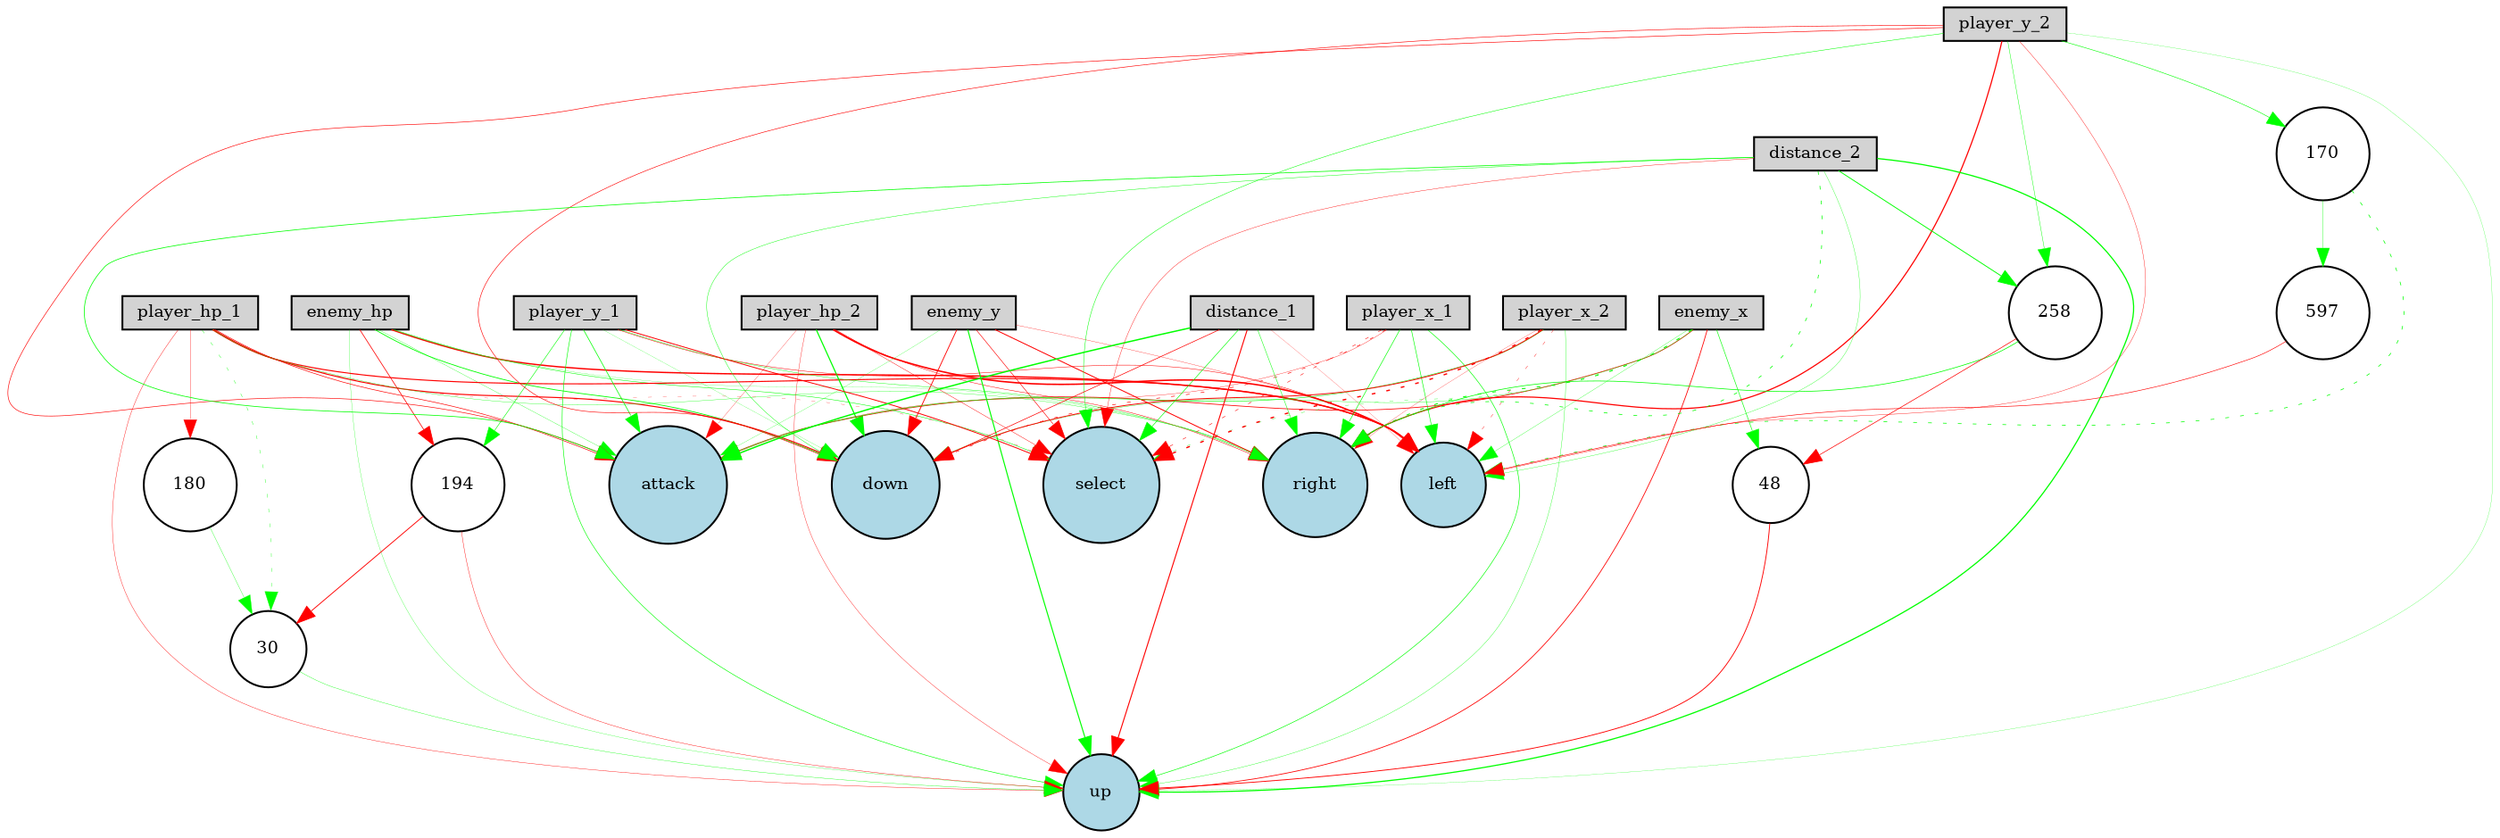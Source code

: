 digraph {
	node [fontsize=9 height=0.2 shape=circle width=0.2]
	enemy_hp [fillcolor=lightgray shape=box style=filled]
	player_hp_1 [fillcolor=lightgray shape=box style=filled]
	player_hp_2 [fillcolor=lightgray shape=box style=filled]
	enemy_x [fillcolor=lightgray shape=box style=filled]
	enemy_y [fillcolor=lightgray shape=box style=filled]
	player_x_1 [fillcolor=lightgray shape=box style=filled]
	player_y_1 [fillcolor=lightgray shape=box style=filled]
	player_x_2 [fillcolor=lightgray shape=box style=filled]
	player_y_2 [fillcolor=lightgray shape=box style=filled]
	distance_1 [fillcolor=lightgray shape=box style=filled]
	distance_2 [fillcolor=lightgray shape=box style=filled]
	attack [fillcolor=lightblue style=filled]
	up [fillcolor=lightblue style=filled]
	down [fillcolor=lightblue style=filled]
	left [fillcolor=lightblue style=filled]
	right [fillcolor=lightblue style=filled]
	select [fillcolor=lightblue style=filled]
	194 [fillcolor=white style=filled]
	258 [fillcolor=white style=filled]
	170 [fillcolor=white style=filled]
	48 [fillcolor=white style=filled]
	180 [fillcolor=white style=filled]
	597 [fillcolor=white style=filled]
	30 [fillcolor=white style=filled]
	enemy_x -> select [color=green penwidth=0.16272774216005803 style=dotted]
	enemy_hp -> down [color=green penwidth=0.41790743998199065 style=solid]
	distance_1 -> down [color=red penwidth=0.3371830620421148 style=solid]
	enemy_hp -> attack [color=green penwidth=0.14728389552819515 style=solid]
	player_y_1 -> right [color=green penwidth=0.20629115047918029 style=solid]
	distance_2 -> up [color=green penwidth=0.6332537651131044 style=solid]
	enemy_hp -> 194 [color=red penwidth=0.3744884492476276 style=solid]
	player_x_1 -> left [color=green penwidth=0.30489195578844264 style=solid]
	player_hp_1 -> right [color=green penwidth=0.16391993883963912 style=solid]
	player_y_2 -> down [color=red penwidth=0.2987164150093018 style=solid]
	48 -> up [color=red penwidth=0.44499902700864025 style=solid]
	enemy_x -> down [color=green penwidth=0.17284192502655665 style=solid]
	player_y_1 -> attack [color=green penwidth=0.3547446984181428 style=solid]
	distance_2 -> select [color=red penwidth=0.1954197916596268 style=solid]
	player_hp_1 -> select [color=red penwidth=0.12361413803686042 style=dotted]
	player_hp_2 -> left [color=red penwidth=0.7858758727158112 style=solid]
	player_x_2 -> up [color=green penwidth=0.170850043257556 style=solid]
	player_x_1 -> down [color=red penwidth=0.3239498742090874 style=dotted]
	player_hp_1 -> attack [color=red penwidth=0.3231037213921166 style=solid]
	distance_1 -> left [color=red penwidth=0.10297622110152649 style=solid]
	258 -> 48 [color=red penwidth=0.3440713879718882 style=solid]
	player_hp_1 -> up [color=red penwidth=0.19653893997273442 style=solid]
	enemy_y -> up [color=green penwidth=0.5720026271908066 style=solid]
	player_y_2 -> 170 [color=green penwidth=0.2842372814229579 style=solid]
	distance_2 -> attack [color=green penwidth=0.37141177978078577 style=solid]
	player_x_1 -> attack [color=red penwidth=0.16976967610887816 style=solid]
	player_y_2 -> 258 [color=green penwidth=0.21692667396204768 style=solid]
	enemy_x -> left [color=green penwidth=0.14733918380229588 style=solid]
	597 -> left [color=red penwidth=0.3022189678195921 style=solid]
	distance_1 -> right [color=green penwidth=0.2454462572951864 style=solid]
	distance_2 -> right [color=green penwidth=0.3646150935986945 style=dotted]
	player_hp_2 -> down [color=green penwidth=0.6071123216840029 style=solid]
	player_x_1 -> right [color=green penwidth=0.318947650505743 style=solid]
	player_y_2 -> up [color=green penwidth=0.11526987875136208 style=solid]
	enemy_y -> right [color=red penwidth=0.4873906233718557 style=solid]
	player_y_1 -> left [color=red penwidth=0.24599783885620513 style=solid]
	170 -> left [color=green penwidth=0.3553178181412209 style=dotted]
	distance_1 -> attack [color=green penwidth=0.7301388772630842 style=solid]
	player_x_2 -> down [color=red penwidth=0.4676031079872376 style=solid]
	enemy_y -> attack [color=green penwidth=0.11982010611162022 style=solid]
	enemy_y -> down [color=red penwidth=0.4317152356036874 style=solid]
	30 -> up [color=green penwidth=0.17583642161428178 style=solid]
	player_y_2 -> select [color=green penwidth=0.2488130096131886 style=solid]
	player_x_1 -> up [color=green penwidth=0.3155789137404945 style=solid]
	enemy_x -> 48 [color=green penwidth=0.30363719395190514 style=solid]
	player_x_2 -> select [color=red penwidth=0.6967992118078541 style=dotted]
	player_hp_2 -> select [color=red penwidth=0.21247566169651091 style=solid]
	player_hp_1 -> down [color=red penwidth=0.5683013915020124 style=solid]
	enemy_y -> select [color=red penwidth=0.2987912268920808 style=solid]
	enemy_hp -> up [color=green penwidth=0.13571393917420427 style=solid]
	distance_1 -> select [color=green penwidth=0.3083467607684914 style=solid]
	180 -> 30 [color=green penwidth=0.1643538334221169 style=solid]
	player_y_1 -> 194 [color=green penwidth=0.28511773754871345 style=solid]
	player_hp_2 -> up [color=red penwidth=0.181389958188947 style=solid]
	player_x_1 -> select [color=red penwidth=0.2630378959197993 style=dotted]
	player_y_2 -> attack [color=red penwidth=0.31320482580490405 style=solid]
	194 -> up [color=red penwidth=0.2022169761924272 style=solid]
	enemy_x -> attack [color=red penwidth=0.38984633632583265 style=solid]
	player_y_1 -> down [color=green penwidth=0.10049019852549329 style=solid]
	distance_2 -> 258 [color=green penwidth=0.4541735543193016 style=solid]
	distance_1 -> up [color=red penwidth=0.542468077180086 style=solid]
	distance_2 -> left [color=green penwidth=0.1607078003097001 style=solid]
	enemy_y -> left [color=red penwidth=0.1471164338942819 style=solid]
	player_y_2 -> right [color=red penwidth=0.6139733405463593 style=solid]
	enemy_hp -> select [color=green penwidth=0.25341107247432937 style=solid]
	enemy_x -> right [color=green penwidth=0.49477601080193667 style=dotted]
	player_hp_1 -> 180 [color=red penwidth=0.1750844610894503 style=solid]
	player_hp_1 -> left [color=red penwidth=0.5640190486882372 style=solid]
	player_y_1 -> select [color=red penwidth=0.4740563416882504 style=solid]
	player_hp_1 -> 30 [color=green penwidth=0.18494178716614992 style=dotted]
	194 -> 30 [color=red penwidth=0.44631811096954876 style=solid]
	distance_2 -> down [color=green penwidth=0.21644263492299792 style=solid]
	player_x_2 -> left [color=red penwidth=0.185938189826147 style=dotted]
	player_hp_2 -> attack [color=red penwidth=0.13033211017347796 style=solid]
	player_x_2 -> right [color=red penwidth=0.12263196990175824 style=solid]
	player_y_2 -> left [color=red penwidth=0.1903657330881528 style=solid]
	170 -> 597 [color=green penwidth=0.18470046409791774 style=solid]
	enemy_x -> up [color=red penwidth=0.4040545110069367 style=solid]
	player_y_1 -> up [color=green penwidth=0.3041419178027498 style=solid]
	enemy_hp -> right [color=green penwidth=0.10129120156674129 style=solid]
	player_hp_2 -> right [color=red penwidth=0.236788908653327 style=solid]
	player_x_2 -> attack [color=green penwidth=0.28238216917389664 style=solid]
	258 -> right [color=green penwidth=0.3593670380843159 style=solid]
	enemy_hp -> left [color=red penwidth=0.7198240845240728 style=solid]
}
